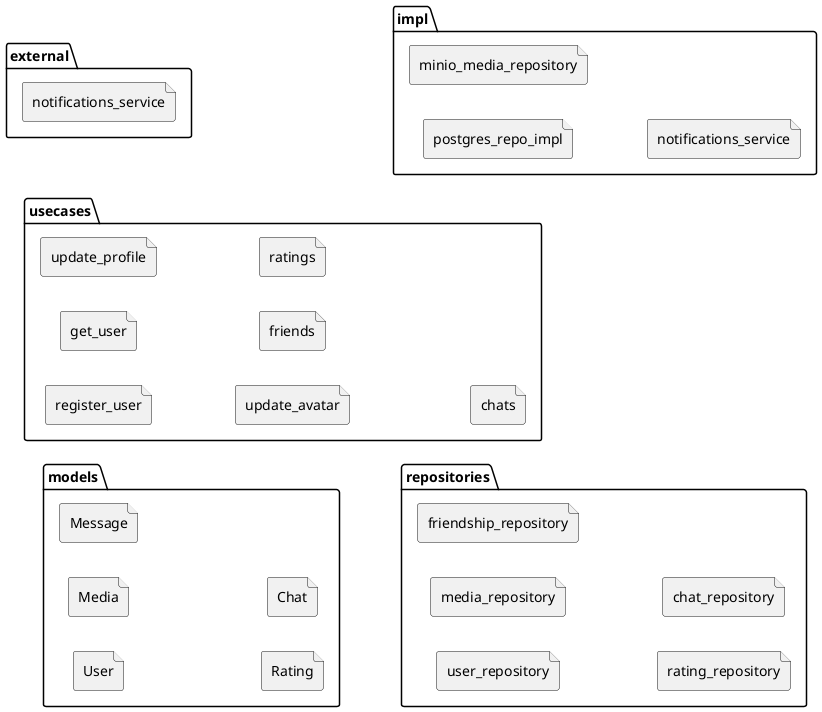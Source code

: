 @startuml packages

left to right direction

folder models {
    file User
    file Media
    file Message
    file Rating
    file Chat
}

folder usecases {
    file register_user
    file get_user
    file update_profile
    file update_avatar
    file friends
    file ratings
    file chats
}

folder repositories {
    file user_repository
    file media_repository
    file friendship_repository
    file rating_repository
    file chat_repository
}

folder external {
    file notifications_service
}

folder impl {
    file postgres_repo_impl
    file minio_media_repository
    file "notifications_service" as NotificationsServiceImpl
}

@enduml